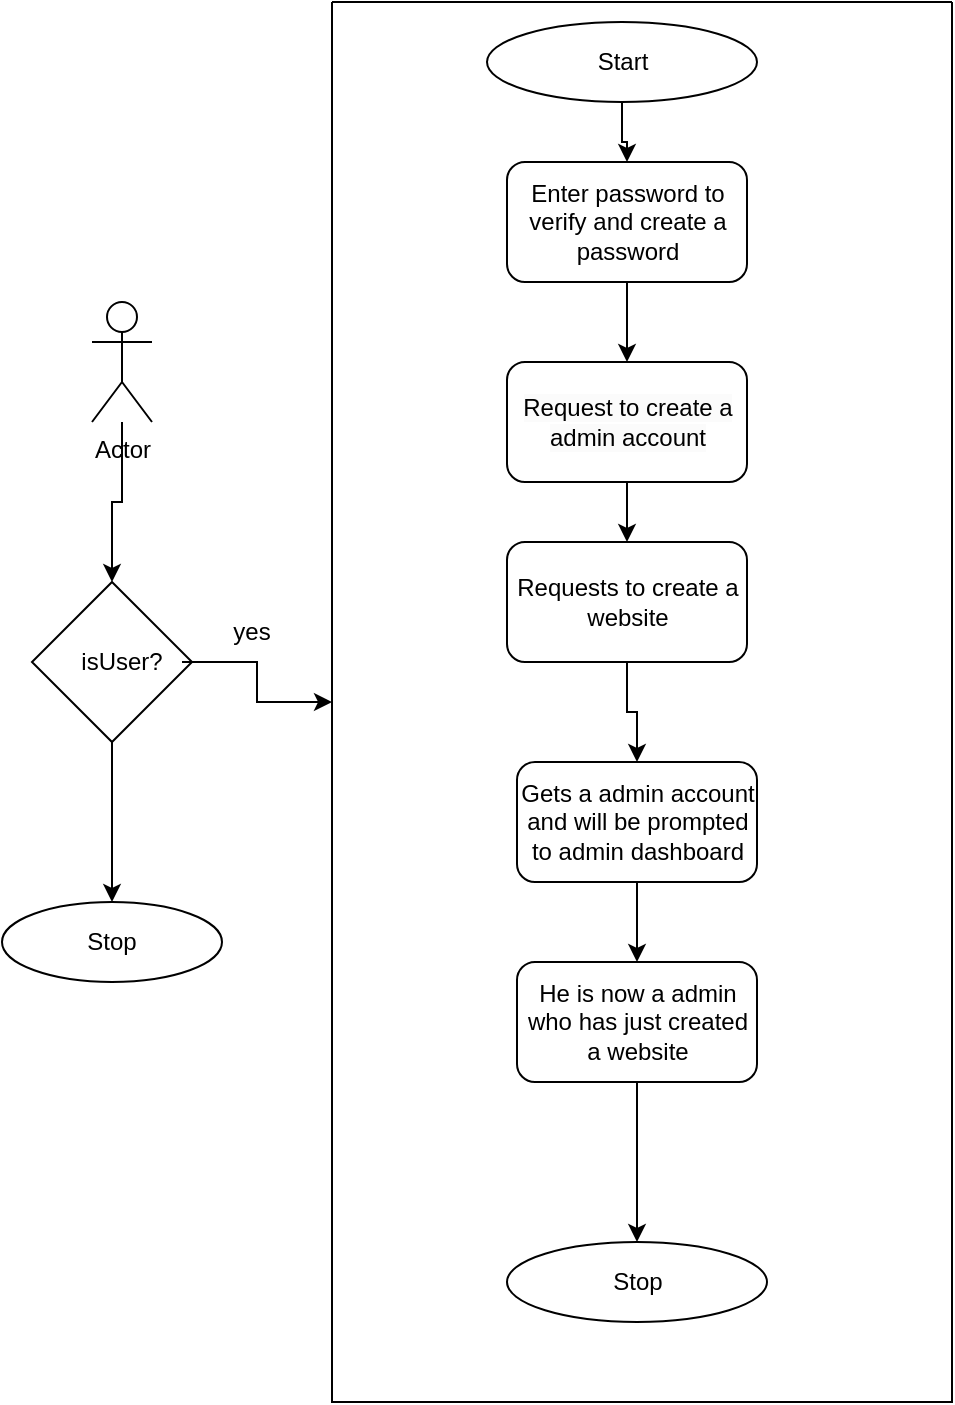 <mxfile version="24.2.2" type="github" pages="2">
  <diagram name="Page-1" id="VmlCX_8EugwcR6bD1lSj">
    <mxGraphModel dx="1194" dy="619" grid="1" gridSize="10" guides="1" tooltips="1" connect="1" arrows="1" fold="1" page="1" pageScale="1" pageWidth="850" pageHeight="1100" math="0" shadow="0">
      <root>
        <mxCell id="0" />
        <mxCell id="1" parent="0" />
        <mxCell id="X9uDxq0QH_LCE89m7V7N-12" style="edgeStyle=orthogonalEdgeStyle;rounded=0;orthogonalLoop=1;jettySize=auto;html=1;entryX=0.5;entryY=0;entryDx=0;entryDy=0;" edge="1" parent="1" source="X9uDxq0QH_LCE89m7V7N-2" target="X9uDxq0QH_LCE89m7V7N-10">
          <mxGeometry relative="1" as="geometry" />
        </mxCell>
        <object label="Actor" user="1" id="X9uDxq0QH_LCE89m7V7N-2">
          <mxCell style="shape=umlActor;verticalLabelPosition=bottom;verticalAlign=top;html=1;outlineConnect=0;" vertex="1" parent="1">
            <mxGeometry x="80" y="180" width="30" height="60" as="geometry" />
          </mxCell>
        </object>
        <mxCell id="X9uDxq0QH_LCE89m7V7N-7" value="" style="swimlane;startSize=0;" vertex="1" parent="1">
          <mxGeometry x="200" y="30" width="310" height="700" as="geometry" />
        </mxCell>
        <mxCell id="X9uDxq0QH_LCE89m7V7N-24" value="" style="edgeStyle=orthogonalEdgeStyle;rounded=0;orthogonalLoop=1;jettySize=auto;html=1;" edge="1" parent="X9uDxq0QH_LCE89m7V7N-7" source="X9uDxq0QH_LCE89m7V7N-19" target="X9uDxq0QH_LCE89m7V7N-21">
          <mxGeometry relative="1" as="geometry" />
        </mxCell>
        <mxCell id="X9uDxq0QH_LCE89m7V7N-19" value="&lt;span style=&quot;color: rgb(0, 0, 0); font-family: Helvetica; font-size: 12px; font-style: normal; font-variant-ligatures: normal; font-variant-caps: normal; font-weight: 400; letter-spacing: normal; orphans: 2; text-align: center; text-indent: 0px; text-transform: none; widows: 2; word-spacing: 0px; -webkit-text-stroke-width: 0px; white-space: normal; background-color: rgb(251, 251, 251); text-decoration-thickness: initial; text-decoration-style: initial; text-decoration-color: initial; display: inline !important; float: none;&quot;&gt;Request to create a admin account&lt;/span&gt;" style="rounded=1;whiteSpace=wrap;html=1;" vertex="1" parent="X9uDxq0QH_LCE89m7V7N-7">
          <mxGeometry x="87.5" y="180" width="120" height="60" as="geometry" />
        </mxCell>
        <mxCell id="X9uDxq0QH_LCE89m7V7N-23" value="" style="edgeStyle=orthogonalEdgeStyle;rounded=0;orthogonalLoop=1;jettySize=auto;html=1;" edge="1" parent="X9uDxq0QH_LCE89m7V7N-7" source="X9uDxq0QH_LCE89m7V7N-21" target="X9uDxq0QH_LCE89m7V7N-22">
          <mxGeometry relative="1" as="geometry" />
        </mxCell>
        <mxCell id="X9uDxq0QH_LCE89m7V7N-21" value="Requests to create a website" style="rounded=1;whiteSpace=wrap;html=1;" vertex="1" parent="X9uDxq0QH_LCE89m7V7N-7">
          <mxGeometry x="87.5" y="270" width="120" height="60" as="geometry" />
        </mxCell>
        <mxCell id="X9uDxq0QH_LCE89m7V7N-27" value="" style="edgeStyle=orthogonalEdgeStyle;rounded=0;orthogonalLoop=1;jettySize=auto;html=1;" edge="1" parent="X9uDxq0QH_LCE89m7V7N-7" source="X9uDxq0QH_LCE89m7V7N-22" target="X9uDxq0QH_LCE89m7V7N-26">
          <mxGeometry relative="1" as="geometry" />
        </mxCell>
        <mxCell id="X9uDxq0QH_LCE89m7V7N-22" value="Gets a admin account and will be prompted to admin dashboard" style="whiteSpace=wrap;html=1;rounded=1;" vertex="1" parent="X9uDxq0QH_LCE89m7V7N-7">
          <mxGeometry x="92.5" y="380" width="120" height="60" as="geometry" />
        </mxCell>
        <mxCell id="X9uDxq0QH_LCE89m7V7N-29" value="" style="edgeStyle=orthogonalEdgeStyle;rounded=0;orthogonalLoop=1;jettySize=auto;html=1;" edge="1" parent="X9uDxq0QH_LCE89m7V7N-7" source="X9uDxq0QH_LCE89m7V7N-26" target="X9uDxq0QH_LCE89m7V7N-28">
          <mxGeometry relative="1" as="geometry" />
        </mxCell>
        <mxCell id="X9uDxq0QH_LCE89m7V7N-26" value="He is now a admin who has just created a website" style="whiteSpace=wrap;html=1;rounded=1;" vertex="1" parent="X9uDxq0QH_LCE89m7V7N-7">
          <mxGeometry x="92.5" y="480" width="120" height="60" as="geometry" />
        </mxCell>
        <mxCell id="X9uDxq0QH_LCE89m7V7N-28" value="Stop" style="ellipse;whiteSpace=wrap;html=1;rounded=1;" vertex="1" parent="X9uDxq0QH_LCE89m7V7N-7">
          <mxGeometry x="87.5" y="620" width="130" height="40" as="geometry" />
        </mxCell>
        <mxCell id="X9uDxq0QH_LCE89m7V7N-34" value="" style="edgeStyle=orthogonalEdgeStyle;rounded=0;orthogonalLoop=1;jettySize=auto;html=1;" edge="1" parent="X9uDxq0QH_LCE89m7V7N-7" source="X9uDxq0QH_LCE89m7V7N-31" target="X9uDxq0QH_LCE89m7V7N-19">
          <mxGeometry relative="1" as="geometry" />
        </mxCell>
        <mxCell id="X9uDxq0QH_LCE89m7V7N-31" value="Enter password to verify and create a password" style="whiteSpace=wrap;html=1;rounded=1;" vertex="1" parent="X9uDxq0QH_LCE89m7V7N-7">
          <mxGeometry x="87.5" y="80" width="120" height="60" as="geometry" />
        </mxCell>
        <mxCell id="X9uDxq0QH_LCE89m7V7N-35" value="" style="edgeStyle=orthogonalEdgeStyle;rounded=0;orthogonalLoop=1;jettySize=auto;html=1;" edge="1" parent="X9uDxq0QH_LCE89m7V7N-7" source="X9uDxq0QH_LCE89m7V7N-15" target="X9uDxq0QH_LCE89m7V7N-31">
          <mxGeometry relative="1" as="geometry" />
        </mxCell>
        <mxCell id="X9uDxq0QH_LCE89m7V7N-15" value="Start" style="ellipse;whiteSpace=wrap;html=1;" vertex="1" parent="X9uDxq0QH_LCE89m7V7N-7">
          <mxGeometry x="77.5" y="10" width="135" height="40" as="geometry" />
        </mxCell>
        <mxCell id="X9uDxq0QH_LCE89m7V7N-37" value="" style="edgeStyle=orthogonalEdgeStyle;rounded=0;orthogonalLoop=1;jettySize=auto;html=1;" edge="1" parent="1" source="X9uDxq0QH_LCE89m7V7N-10" target="X9uDxq0QH_LCE89m7V7N-36">
          <mxGeometry relative="1" as="geometry" />
        </mxCell>
        <mxCell id="X9uDxq0QH_LCE89m7V7N-10" value="" style="rhombus;whiteSpace=wrap;html=1;" vertex="1" parent="1">
          <mxGeometry x="50" y="320" width="80" height="80" as="geometry" />
        </mxCell>
        <mxCell id="X9uDxq0QH_LCE89m7V7N-13" style="edgeStyle=orthogonalEdgeStyle;rounded=0;orthogonalLoop=1;jettySize=auto;html=1;entryX=0;entryY=0.5;entryDx=0;entryDy=0;" edge="1" parent="1" source="X9uDxq0QH_LCE89m7V7N-11" target="X9uDxq0QH_LCE89m7V7N-7">
          <mxGeometry relative="1" as="geometry" />
        </mxCell>
        <mxCell id="X9uDxq0QH_LCE89m7V7N-11" value="isUser?" style="text;html=1;align=center;verticalAlign=middle;whiteSpace=wrap;rounded=0;" vertex="1" parent="1">
          <mxGeometry x="65" y="345" width="60" height="30" as="geometry" />
        </mxCell>
        <mxCell id="X9uDxq0QH_LCE89m7V7N-14" value="yes" style="text;html=1;align=center;verticalAlign=middle;whiteSpace=wrap;rounded=0;" vertex="1" parent="1">
          <mxGeometry x="130" y="330" width="60" height="30" as="geometry" />
        </mxCell>
        <mxCell id="X9uDxq0QH_LCE89m7V7N-36" value="Stop" style="ellipse;whiteSpace=wrap;html=1;" vertex="1" parent="1">
          <mxGeometry x="35" y="480" width="110" height="40" as="geometry" />
        </mxCell>
      </root>
    </mxGraphModel>
  </diagram>
  <diagram id="Q1m0L1WlZrIz4Kh4yAuB" name="Page-2">
    <mxGraphModel dx="1194" dy="619" grid="1" gridSize="10" guides="1" tooltips="1" connect="1" arrows="1" fold="1" page="1" pageScale="1" pageWidth="850" pageHeight="1100" math="0" shadow="0">
      <root>
        <mxCell id="0" />
        <mxCell id="1" parent="0" />
        <mxCell id="FBVeCJttpMGjjDfuhgpi-1" value="&lt;b&gt;Admin Product&lt;/b&gt;" style="text;html=1;align=center;verticalAlign=middle;whiteSpace=wrap;rounded=0;" vertex="1" parent="1">
          <mxGeometry x="380" y="40" width="60" height="30" as="geometry" />
        </mxCell>
        <mxCell id="FBVeCJttpMGjjDfuhgpi-5" value="" style="edgeStyle=orthogonalEdgeStyle;rounded=0;orthogonalLoop=1;jettySize=auto;html=1;" edge="1" parent="1" source="FBVeCJttpMGjjDfuhgpi-2" target="FBVeCJttpMGjjDfuhgpi-4">
          <mxGeometry relative="1" as="geometry" />
        </mxCell>
        <mxCell id="FBVeCJttpMGjjDfuhgpi-2" value="Actor" style="shape=umlActor;verticalLabelPosition=bottom;verticalAlign=top;html=1;outlineConnect=0;" vertex="1" parent="1">
          <mxGeometry x="70" y="250" width="30" height="60" as="geometry" />
        </mxCell>
        <mxCell id="FBVeCJttpMGjjDfuhgpi-3" value="" style="swimlane;startSize=0;" vertex="1" parent="1">
          <mxGeometry x="180" y="120" width="660" height="760" as="geometry" />
        </mxCell>
        <mxCell id="FBVeCJttpMGjjDfuhgpi-11" value="" style="edgeStyle=orthogonalEdgeStyle;rounded=0;orthogonalLoop=1;jettySize=auto;html=1;" edge="1" parent="FBVeCJttpMGjjDfuhgpi-3" source="FBVeCJttpMGjjDfuhgpi-9" target="FBVeCJttpMGjjDfuhgpi-10">
          <mxGeometry relative="1" as="geometry" />
        </mxCell>
        <mxCell id="FBVeCJttpMGjjDfuhgpi-13" value="" style="edgeStyle=orthogonalEdgeStyle;rounded=0;orthogonalLoop=1;jettySize=auto;html=1;" edge="1" parent="FBVeCJttpMGjjDfuhgpi-3" source="FBVeCJttpMGjjDfuhgpi-9" target="FBVeCJttpMGjjDfuhgpi-12">
          <mxGeometry relative="1" as="geometry" />
        </mxCell>
        <mxCell id="FBVeCJttpMGjjDfuhgpi-16" style="edgeStyle=orthogonalEdgeStyle;rounded=0;orthogonalLoop=1;jettySize=auto;html=1;" edge="1" parent="FBVeCJttpMGjjDfuhgpi-3" source="FBVeCJttpMGjjDfuhgpi-9" target="FBVeCJttpMGjjDfuhgpi-14">
          <mxGeometry relative="1" as="geometry" />
        </mxCell>
        <mxCell id="FBVeCJttpMGjjDfuhgpi-9" value="Start" style="ellipse;whiteSpace=wrap;html=1;" vertex="1" parent="FBVeCJttpMGjjDfuhgpi-3">
          <mxGeometry x="190" y="70" width="145" height="50" as="geometry" />
        </mxCell>
        <mxCell id="FBVeCJttpMGjjDfuhgpi-24" value="" style="edgeStyle=orthogonalEdgeStyle;rounded=0;orthogonalLoop=1;jettySize=auto;html=1;" edge="1" parent="FBVeCJttpMGjjDfuhgpi-3" source="FBVeCJttpMGjjDfuhgpi-10" target="FBVeCJttpMGjjDfuhgpi-23">
          <mxGeometry relative="1" as="geometry" />
        </mxCell>
        <mxCell id="FBVeCJttpMGjjDfuhgpi-10" value="Create a Product" style="rounded=1;whiteSpace=wrap;html=1;" vertex="1" parent="FBVeCJttpMGjjDfuhgpi-3">
          <mxGeometry x="50" y="200" width="110" height="30" as="geometry" />
        </mxCell>
        <mxCell id="FBVeCJttpMGjjDfuhgpi-12" value="Update Product" style="rounded=1;whiteSpace=wrap;html=1;" vertex="1" parent="FBVeCJttpMGjjDfuhgpi-3">
          <mxGeometry x="193.75" y="200" width="136.25" height="30" as="geometry" />
        </mxCell>
        <mxCell id="FBVeCJttpMGjjDfuhgpi-14" value="Delete Product" style="rounded=1;whiteSpace=wrap;html=1;" vertex="1" parent="FBVeCJttpMGjjDfuhgpi-3">
          <mxGeometry x="350" y="200" width="136.25" height="30" as="geometry" />
        </mxCell>
        <mxCell id="FBVeCJttpMGjjDfuhgpi-17" value="Get Product" style="rounded=1;whiteSpace=wrap;html=1;" vertex="1" parent="FBVeCJttpMGjjDfuhgpi-3">
          <mxGeometry x="510" y="200" width="136.25" height="30" as="geometry" />
        </mxCell>
        <mxCell id="FBVeCJttpMGjjDfuhgpi-22" value="" style="endArrow=classic;html=1;rounded=0;exitX=1;exitY=0.5;exitDx=0;exitDy=0;" edge="1" parent="FBVeCJttpMGjjDfuhgpi-3" source="FBVeCJttpMGjjDfuhgpi-9">
          <mxGeometry width="50" height="50" relative="1" as="geometry">
            <mxPoint x="486.246" y="-30" as="sourcePoint" />
            <mxPoint x="581.208" y="200" as="targetPoint" />
            <Array as="points">
              <mxPoint x="580" y="95" />
            </Array>
          </mxGeometry>
        </mxCell>
        <mxCell id="FBVeCJttpMGjjDfuhgpi-23" value="" style="rounded=1;whiteSpace=wrap;html=1;" vertex="1" parent="FBVeCJttpMGjjDfuhgpi-3">
          <mxGeometry x="50" y="280" width="120" height="30" as="geometry" />
        </mxCell>
        <object label="" isAdmin="false" id="FBVeCJttpMGjjDfuhgpi-8">
          <mxCell style="edgeStyle=orthogonalEdgeStyle;rounded=0;orthogonalLoop=1;jettySize=auto;html=1;" edge="1" parent="1" source="FBVeCJttpMGjjDfuhgpi-4" target="FBVeCJttpMGjjDfuhgpi-7">
            <mxGeometry relative="1" as="geometry" />
          </mxCell>
        </object>
        <mxCell id="FBVeCJttpMGjjDfuhgpi-4" value="isAdmin?" style="rhombus;whiteSpace=wrap;html=1;" vertex="1" parent="1">
          <mxGeometry x="45" y="380" width="80" height="80" as="geometry" />
        </mxCell>
        <object label="" isAdmin="true" id="FBVeCJttpMGjjDfuhgpi-6">
          <mxCell style="edgeStyle=orthogonalEdgeStyle;rounded=0;orthogonalLoop=1;jettySize=auto;html=1;entryX=-0.011;entryY=0.395;entryDx=0;entryDy=0;entryPerimeter=0;" edge="1" parent="1" source="FBVeCJttpMGjjDfuhgpi-4" target="FBVeCJttpMGjjDfuhgpi-3">
            <mxGeometry relative="1" as="geometry" />
          </mxCell>
        </object>
        <mxCell id="FBVeCJttpMGjjDfuhgpi-7" value="Stop" style="ellipse;whiteSpace=wrap;html=1;" vertex="1" parent="1">
          <mxGeometry x="35" y="540" width="100" height="50" as="geometry" />
        </mxCell>
      </root>
    </mxGraphModel>
  </diagram>
</mxfile>
